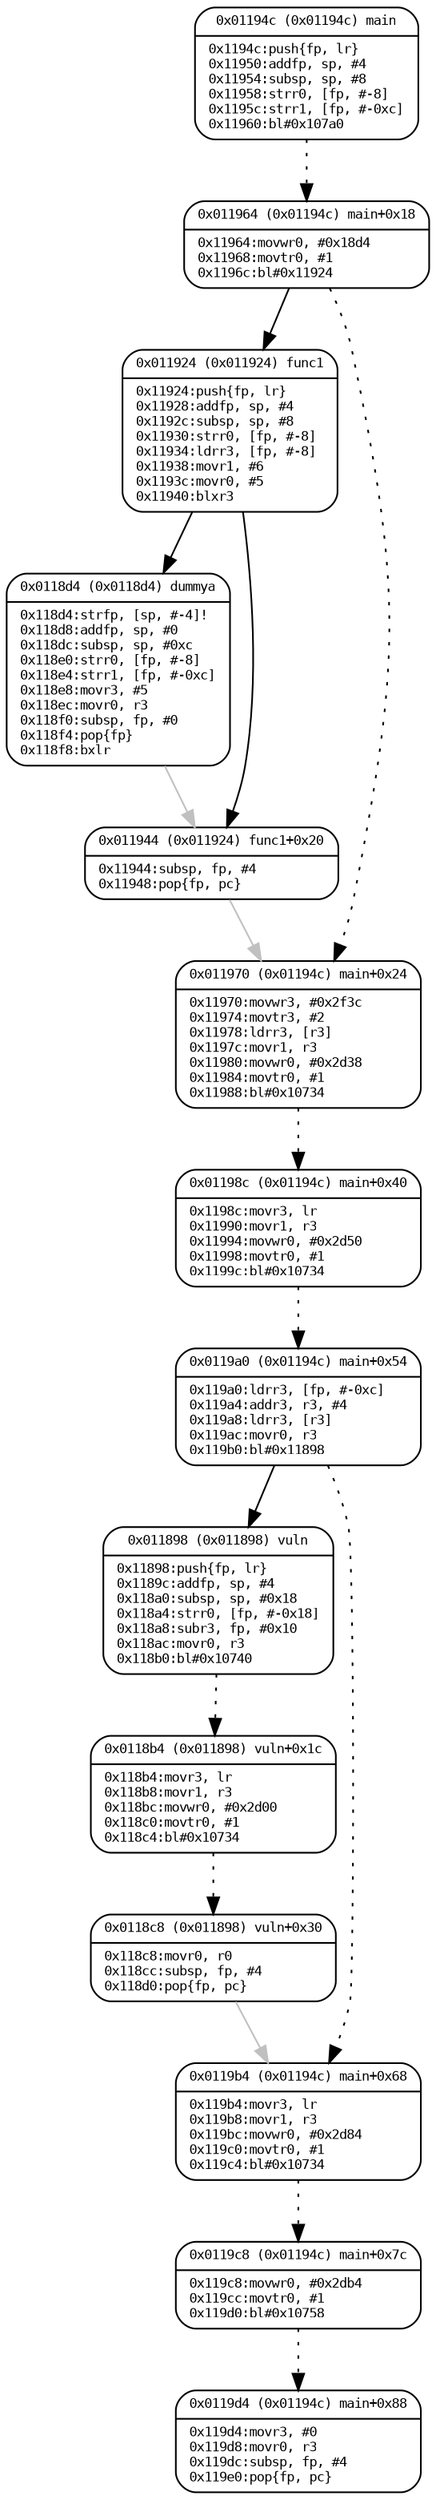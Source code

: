 digraph G {
rankdir=TB;
0 [shape=Mrecord, label="{<f0> 0x011898 (0x011898) vuln | 0x11898&#58;	push	&#123;fp, lr&#125;\l0x1189c&#58;	add	fp, sp, &#35;4\l0x118a0&#58;	sub	sp, sp, &#35;0x18\l0x118a4&#58;	str	r0, [fp, &#35;-0x18]\l0x118a8&#58;	sub	r3, fp, &#35;0x10\l0x118ac&#58;	mov	r0, r3\l0x118b0&#58;	bl	&#35;0x10740\l}}", fontsize="8.0", fontname=monospace, penwidth=1];
1 [shape=Mrecord, label="{<f0> 0x0118b4 (0x011898) vuln+0x1c | 0x118b4&#58;	mov	r3, lr\l0x118b8&#58;	mov	r1, r3\l0x118bc&#58;	movw	r0, &#35;0x2d00\l0x118c0&#58;	movt	r0, &#35;1\l0x118c4&#58;	bl	&#35;0x10734\l}}", fontsize="8.0", fontname=monospace, penwidth=1];
2 [shape=Mrecord, label="{<f0> 0x0118c8 (0x011898) vuln+0x30 | 0x118c8&#58;	mov	r0, r0\l0x118cc&#58;	sub	sp, fp, &#35;4\l0x118d0&#58;	pop	&#123;fp, pc&#125;\l}}", fontsize="8.0", fontname=monospace, penwidth=1];
3 [shape=Mrecord, label="{<f0> 0x0118d4 (0x0118d4) dummya | 0x118d4&#58;	str	fp, [sp, &#35;-4]&#33;\l0x118d8&#58;	add	fp, sp, &#35;0\l0x118dc&#58;	sub	sp, sp, &#35;0xc\l0x118e0&#58;	str	r0, [fp, &#35;-8]\l0x118e4&#58;	str	r1, [fp, &#35;-0xc]\l0x118e8&#58;	mov	r3, &#35;5\l0x118ec&#58;	mov	r0, r3\l0x118f0&#58;	sub	sp, fp, &#35;0\l0x118f4&#58;	pop	&#123;fp&#125;\l0x118f8&#58;	bx	lr\l}}", fontsize="8.0", fontname=monospace, penwidth=1];
4 [shape=Mrecord, label="{<f0> 0x011924 (0x011924) func1 | 0x11924&#58;	push	&#123;fp, lr&#125;\l0x11928&#58;	add	fp, sp, &#35;4\l0x1192c&#58;	sub	sp, sp, &#35;8\l0x11930&#58;	str	r0, [fp, &#35;-8]\l0x11934&#58;	ldr	r3, [fp, &#35;-8]\l0x11938&#58;	mov	r1, &#35;6\l0x1193c&#58;	mov	r0, &#35;5\l0x11940&#58;	blx	r3\l}}", fontsize="8.0", fontname=monospace, penwidth=1];
5 [shape=Mrecord, label="{<f0> 0x011944 (0x011924) func1+0x20 | 0x11944&#58;	sub	sp, fp, &#35;4\l0x11948&#58;	pop	&#123;fp, pc&#125;\l}}", fontsize="8.0", fontname=monospace, penwidth=1];
6 [shape=Mrecord, label="{<f0> 0x01194c (0x01194c) main | 0x1194c&#58;	push	&#123;fp, lr&#125;\l0x11950&#58;	add	fp, sp, &#35;4\l0x11954&#58;	sub	sp, sp, &#35;8\l0x11958&#58;	str	r0, [fp, &#35;-8]\l0x1195c&#58;	str	r1, [fp, &#35;-0xc]\l0x11960&#58;	bl	&#35;0x107a0\l}}", fontsize="8.0", fontname=monospace, penwidth=1];
7 [shape=Mrecord, label="{<f0> 0x011964 (0x01194c) main+0x18 | 0x11964&#58;	movw	r0, &#35;0x18d4\l0x11968&#58;	movt	r0, &#35;1\l0x1196c&#58;	bl	&#35;0x11924\l}}", fontsize="8.0", fontname=monospace, penwidth=1];
8 [shape=Mrecord, label="{<f0> 0x011970 (0x01194c) main+0x24 | 0x11970&#58;	movw	r3, &#35;0x2f3c\l0x11974&#58;	movt	r3, &#35;2\l0x11978&#58;	ldr	r3, [r3]\l0x1197c&#58;	mov	r1, r3\l0x11980&#58;	movw	r0, &#35;0x2d38\l0x11984&#58;	movt	r0, &#35;1\l0x11988&#58;	bl	&#35;0x10734\l}}", fontsize="8.0", fontname=monospace, penwidth=1];
9 [shape=Mrecord, label="{<f0> 0x01198c (0x01194c) main+0x40 | 0x1198c&#58;	mov	r3, lr\l0x11990&#58;	mov	r1, r3\l0x11994&#58;	movw	r0, &#35;0x2d50\l0x11998&#58;	movt	r0, &#35;1\l0x1199c&#58;	bl	&#35;0x10734\l}}", fontsize="8.0", fontname=monospace, penwidth=1];
10 [shape=Mrecord, label="{<f0> 0x0119a0 (0x01194c) main+0x54 | 0x119a0&#58;	ldr	r3, [fp, &#35;-0xc]\l0x119a4&#58;	add	r3, r3, &#35;4\l0x119a8&#58;	ldr	r3, [r3]\l0x119ac&#58;	mov	r0, r3\l0x119b0&#58;	bl	&#35;0x11898\l}}", fontsize="8.0", fontname=monospace, penwidth=1];
11 [shape=Mrecord, label="{<f0> 0x0119b4 (0x01194c) main+0x68 | 0x119b4&#58;	mov	r3, lr\l0x119b8&#58;	mov	r1, r3\l0x119bc&#58;	movw	r0, &#35;0x2d84\l0x119c0&#58;	movt	r0, &#35;1\l0x119c4&#58;	bl	&#35;0x10734\l}}", fontsize="8.0", fontname=monospace, penwidth=1];
12 [shape=Mrecord, label="{<f0> 0x0119c8 (0x01194c) main+0x7c | 0x119c8&#58;	movw	r0, &#35;0x2db4\l0x119cc&#58;	movt	r0, &#35;1\l0x119d0&#58;	bl	&#35;0x10758\l}}", fontsize="8.0", fontname=monospace, penwidth=1];
13 [shape=Mrecord, label="{<f0> 0x0119d4 (0x01194c) main+0x88 | 0x119d4&#58;	mov	r3, &#35;0\l0x119d8&#58;	mov	r0, r3\l0x119dc&#58;	sub	sp, fp, &#35;4\l0x119e0&#58;	pop	&#123;fp, pc&#125;\l}}", fontsize="8.0", fontname=monospace, penwidth=1];
3 -> 5  [color=grey, fontname=monospace, fontsize="8.0", style=solid, penwidth=1];
6 -> 7  [color=black, fontname=monospace, fontsize="8.0", style=dotted, penwidth=1];
11 -> 12  [color=black, fontname=monospace, fontsize="8.0", style=dotted, penwidth=1];
1 -> 2  [color=black, fontname=monospace, fontsize="8.0", style=dotted, penwidth=1];
10 -> 0  [color=black, fontname=monospace, fontsize="8.0", style=solid, penwidth=1];
10 -> 11  [color=black, fontname=monospace, fontsize="8.0", style=dotted, penwidth=1];
8 -> 9  [color=black, fontname=monospace, fontsize="8.0", style=dotted, penwidth=1];
7 -> 8  [color=black, fontname=monospace, fontsize="8.0", style=dotted, penwidth=1];
7 -> 4  [color=black, fontname=monospace, fontsize="8.0", style=solid, penwidth=1];
4 -> 3  [color=black, fontname=monospace, fontsize="8.0", style=solid, penwidth=1];
4 -> 5  [color=black, fontname=monospace, fontsize="8.0", style=solid, penwidth=1];
2 -> 11  [color=grey, fontname=monospace, fontsize="8.0", style=solid, penwidth=1];
12 -> 13  [color=black, fontname=monospace, fontsize="8.0", style=dotted, penwidth=1];
0 -> 1  [color=black, fontname=monospace, fontsize="8.0", style=dotted, penwidth=1];
9 -> 10  [color=black, fontname=monospace, fontsize="8.0", style=dotted, penwidth=1];
5 -> 8  [color=grey, fontname=monospace, fontsize="8.0", style=solid, penwidth=1];
}
